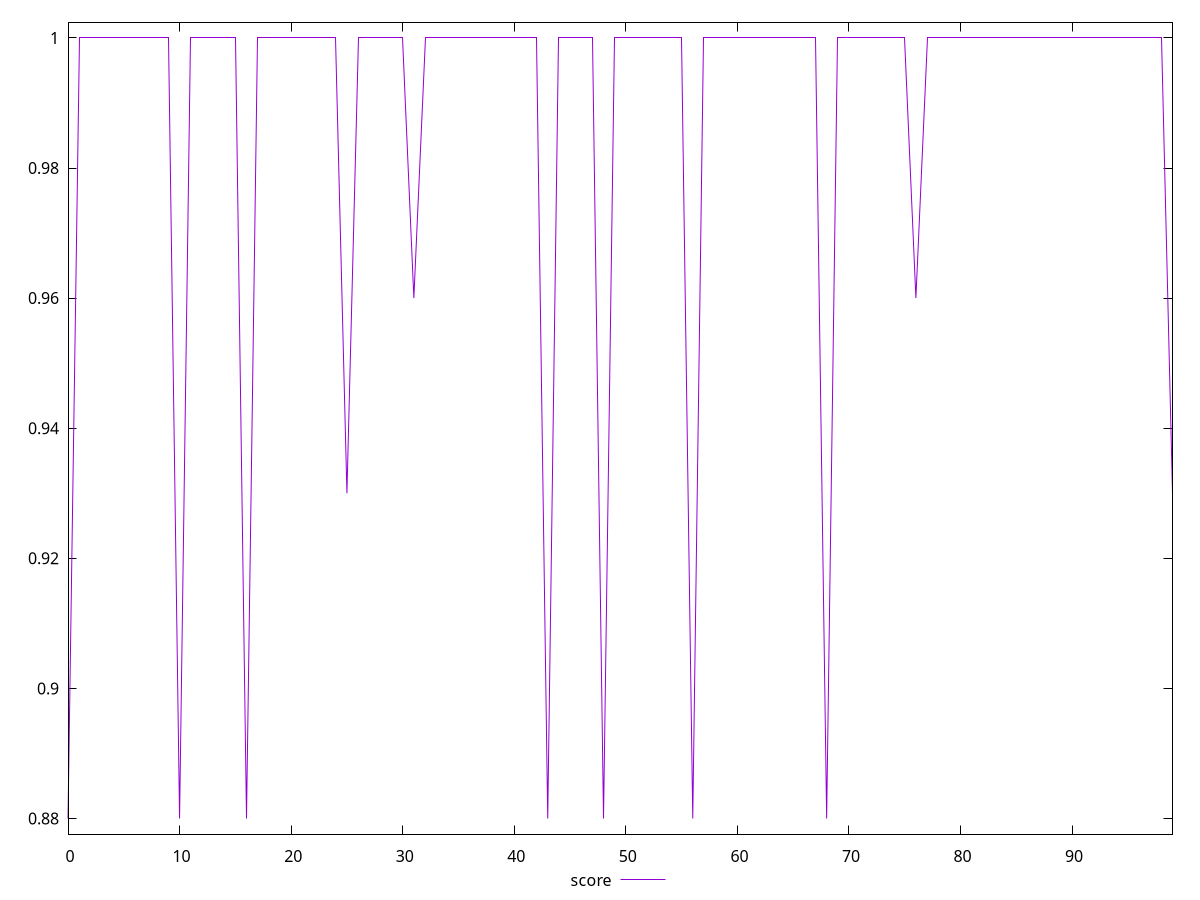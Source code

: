 reset

$score <<EOF
0 0.88
1 1
2 1
3 1
4 1
5 1
6 1
7 1
8 1
9 1
10 0.88
11 1
12 1
13 1
14 1
15 1
16 0.88
17 1
18 1
19 1
20 1
21 1
22 1
23 1
24 1
25 0.93
26 1
27 1
28 1
29 1
30 1
31 0.96
32 1
33 1
34 1
35 1
36 1
37 1
38 1
39 1
40 1
41 1
42 1
43 0.88
44 1
45 1
46 1
47 1
48 0.88
49 1
50 1
51 1
52 1
53 1
54 1
55 1
56 0.88
57 1
58 1
59 1
60 1
61 1
62 1
63 1
64 1
65 1
66 1
67 1
68 0.88
69 1
70 1
71 1
72 1
73 1
74 1
75 1
76 0.96
77 1
78 1
79 1
80 1
81 1
82 1
83 1
84 1
85 1
86 1
87 1
88 1
89 1
90 1
91 1
92 1
93 1
94 1
95 1
96 1
97 1
98 1
99 0.93
EOF

set key outside below
set xrange [0:99]
set yrange [0.8776:1.0024]
set trange [0.8776:1.0024]
set terminal svg size 640, 500 enhanced background rgb 'white'
set output "report_00018_2021-02-10T15-25-16.877Z/unminified-css/samples/pages/score/values.svg"

plot $score title "score" with line

reset
